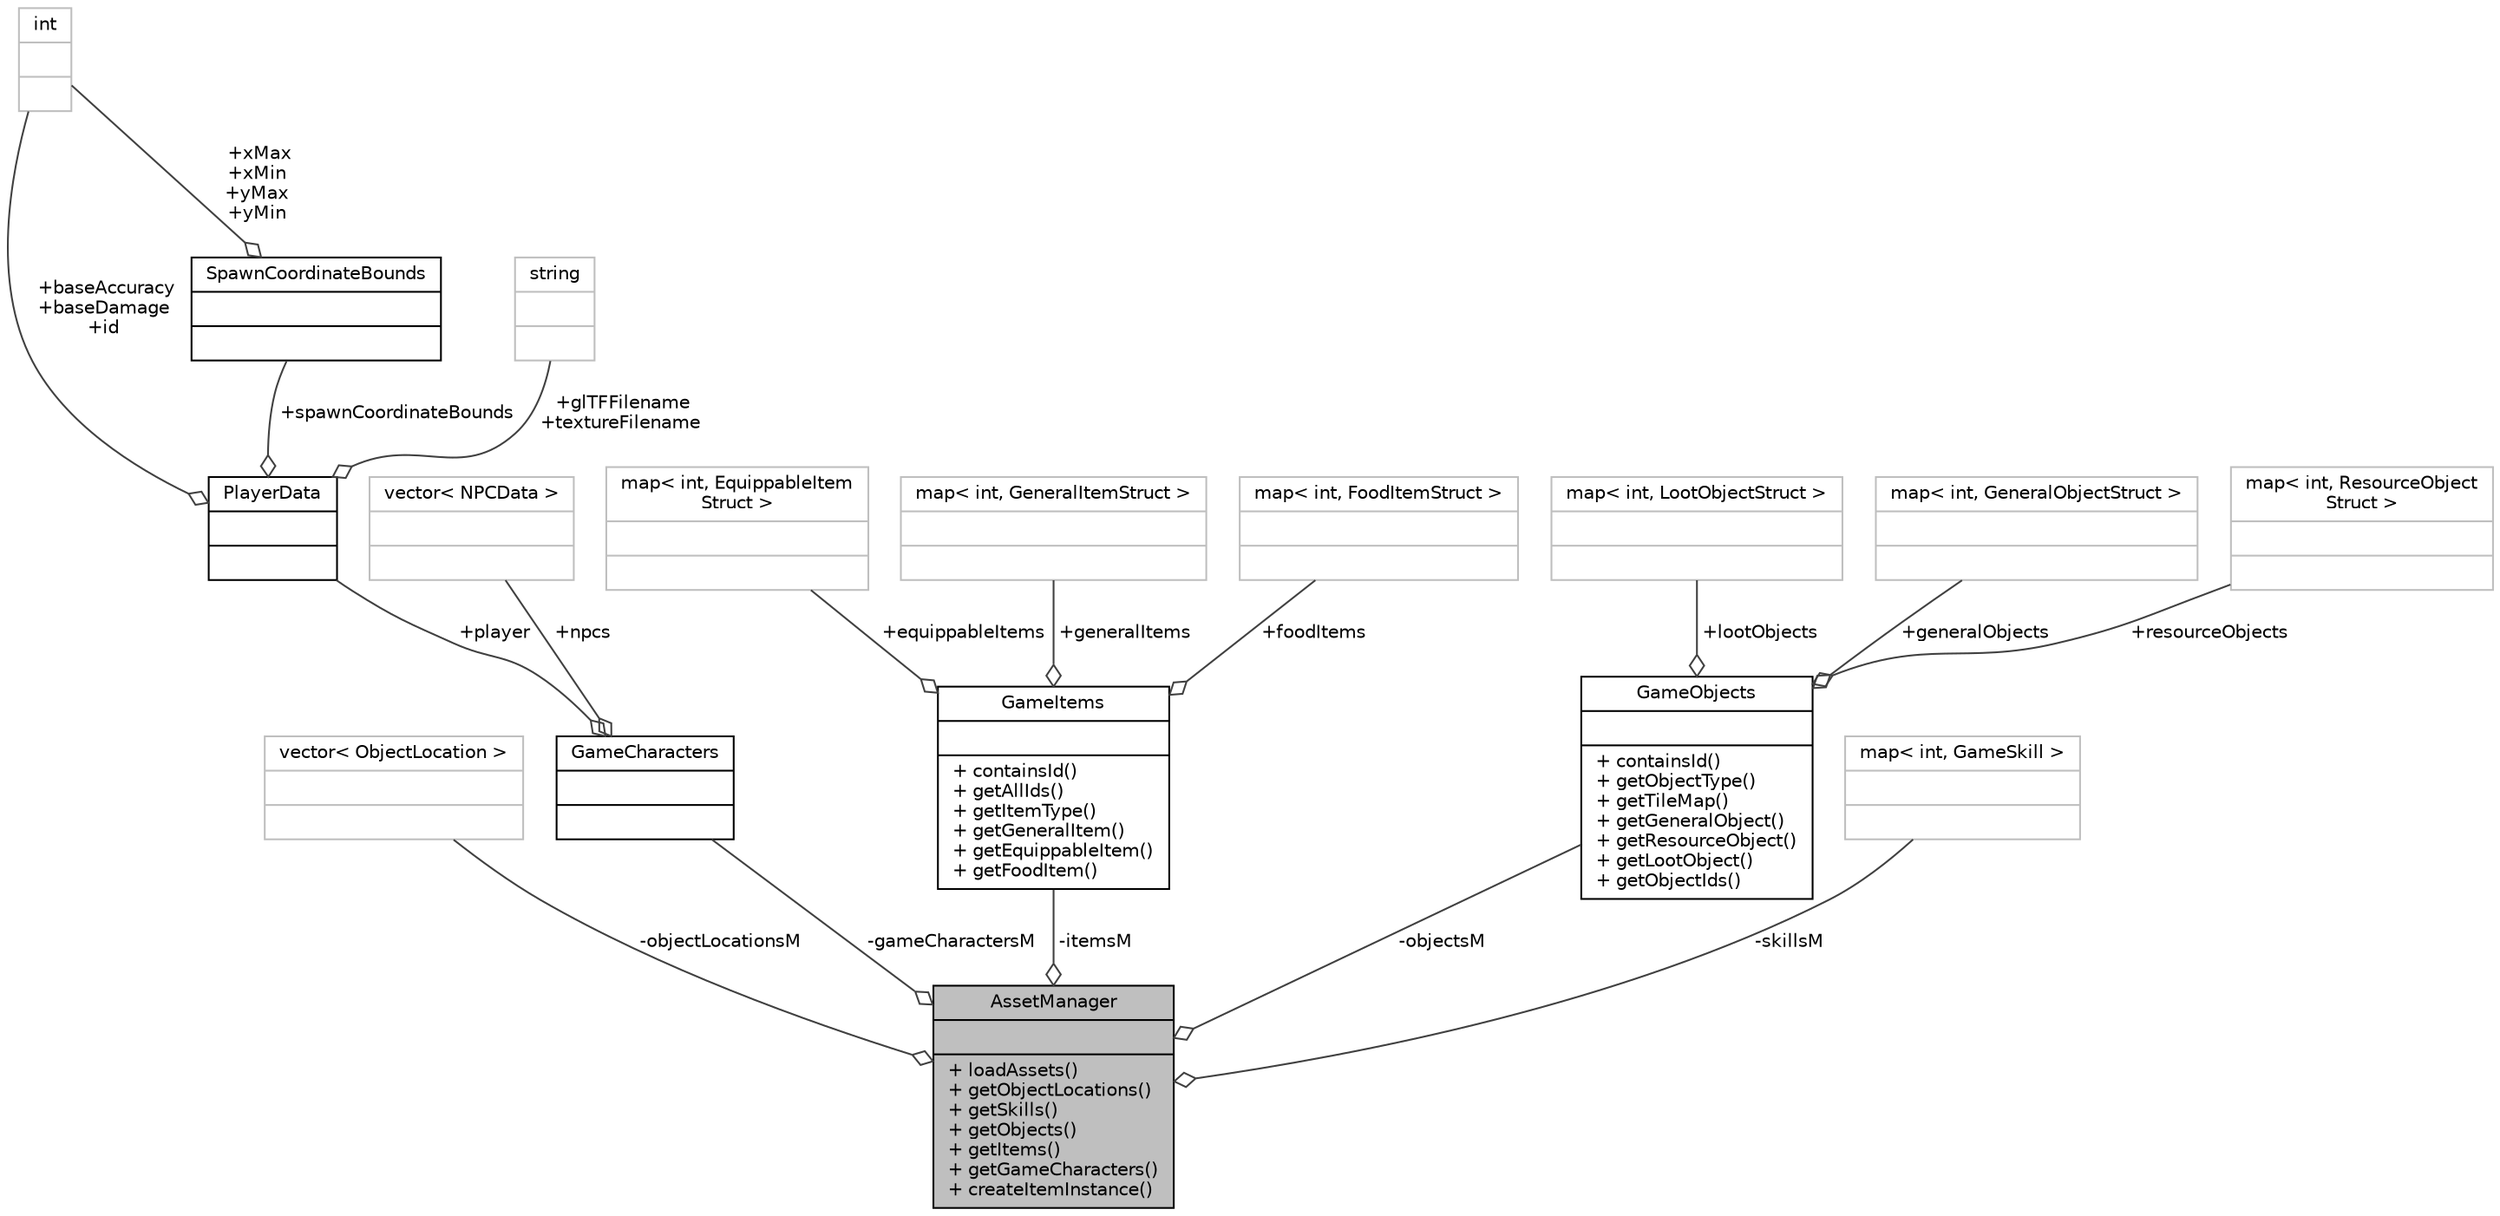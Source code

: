 digraph "AssetManager"
{
 // LATEX_PDF_SIZE
  edge [fontname="Helvetica",fontsize="10",labelfontname="Helvetica",labelfontsize="10"];
  node [fontname="Helvetica",fontsize="10",shape=record];
  Node1 [label="{AssetManager\n||+ loadAssets()\l+ getObjectLocations()\l+ getSkills()\l+ getObjects()\l+ getItems()\l+ getGameCharacters()\l+ createItemInstance()\l}",height=0.2,width=0.4,color="black", fillcolor="grey75", style="filled", fontcolor="black",tooltip="Holds definitions to all the items, objects and skills in the game. This class is used to fetch the d..."];
  Node2 -> Node1 [color="grey25",fontsize="10",style="solid",label=" -objectLocationsM" ,arrowhead="odiamond",fontname="Helvetica"];
  Node2 [label="{vector\< ObjectLocation \>\n||}",height=0.2,width=0.4,color="grey75", fillcolor="white", style="filled",tooltip=" "];
  Node3 -> Node1 [color="grey25",fontsize="10",style="solid",label=" -gameCharactersM" ,arrowhead="odiamond",fontname="Helvetica"];
  Node3 [label="{GameCharacters\n||}",height=0.2,width=0.4,color="black", fillcolor="white", style="filled",URL="$structGameCharacters.html",tooltip="Contains all the character data. This is used to load character assets into memory and spawn characte..."];
  Node4 -> Node3 [color="grey25",fontsize="10",style="solid",label=" +player" ,arrowhead="odiamond",fontname="Helvetica"];
  Node4 [label="{PlayerData\n||}",height=0.2,width=0.4,color="black", fillcolor="white", style="filled",URL="$structPlayerData.html",tooltip="Contains all the player data. This is used to load player assets into memory and spawn players on the..."];
  Node5 -> Node4 [color="grey25",fontsize="10",style="solid",label=" +baseAccuracy\n+baseDamage\n+id" ,arrowhead="odiamond",fontname="Helvetica"];
  Node5 [label="{int\n||}",height=0.2,width=0.4,color="grey75", fillcolor="white", style="filled",tooltip=" "];
  Node6 -> Node4 [color="grey25",fontsize="10",style="solid",label=" +glTFFilename\n+textureFilename" ,arrowhead="odiamond",fontname="Helvetica"];
  Node6 [label="{string\n||}",height=0.2,width=0.4,color="grey75", fillcolor="white", style="filled",tooltip=" "];
  Node7 -> Node4 [color="grey25",fontsize="10",style="solid",label=" +spawnCoordinateBounds" ,arrowhead="odiamond",fontname="Helvetica"];
  Node7 [label="{SpawnCoordinateBounds\n||}",height=0.2,width=0.4,color="black", fillcolor="white", style="filled",URL="$structSpawnCoordinateBounds.html",tooltip="Contains the spawn coordinate bounds for a character."];
  Node5 -> Node7 [color="grey25",fontsize="10",style="solid",label=" +xMax\n+xMin\n+yMax\n+yMin" ,arrowhead="odiamond",fontname="Helvetica"];
  Node8 -> Node3 [color="grey25",fontsize="10",style="solid",label=" +npcs" ,arrowhead="odiamond",fontname="Helvetica"];
  Node8 [label="{vector\< NPCData \>\n||}",height=0.2,width=0.4,color="grey75", fillcolor="white", style="filled",tooltip=" "];
  Node9 -> Node1 [color="grey25",fontsize="10",style="solid",label=" -itemsM" ,arrowhead="odiamond",fontname="Helvetica"];
  Node9 [label="{GameItems\n||+ containsId()\l+ getAllIds()\l+ getItemType()\l+ getGeneralItem()\l+ getEquippableItem()\l+ getFoodItem()\l}",height=0.2,width=0.4,color="black", fillcolor="white", style="filled",URL="$structGameItems.html",tooltip="Contains all the item data in the game. This is used to load item assets into memory and create item ..."];
  Node10 -> Node9 [color="grey25",fontsize="10",style="solid",label=" +equippableItems" ,arrowhead="odiamond",fontname="Helvetica"];
  Node10 [label="{map\< int, EquippableItem\lStruct \>\n||}",height=0.2,width=0.4,color="grey75", fillcolor="white", style="filled",tooltip=" "];
  Node11 -> Node9 [color="grey25",fontsize="10",style="solid",label=" +generalItems" ,arrowhead="odiamond",fontname="Helvetica"];
  Node11 [label="{map\< int, GeneralItemStruct \>\n||}",height=0.2,width=0.4,color="grey75", fillcolor="white", style="filled",tooltip=" "];
  Node12 -> Node9 [color="grey25",fontsize="10",style="solid",label=" +foodItems" ,arrowhead="odiamond",fontname="Helvetica"];
  Node12 [label="{map\< int, FoodItemStruct \>\n||}",height=0.2,width=0.4,color="grey75", fillcolor="white", style="filled",tooltip=" "];
  Node13 -> Node1 [color="grey25",fontsize="10",style="solid",label=" -objectsM" ,arrowhead="odiamond",fontname="Helvetica"];
  Node13 [label="{GameObjects\n||+ containsId()\l+ getObjectType()\l+ getTileMap()\l+ getGeneralObject()\l+ getResourceObject()\l+ getLootObject()\l+ getObjectIds()\l}",height=0.2,width=0.4,color="black", fillcolor="white", style="filled",URL="$structGameObjects.html",tooltip="Contains all the objects defined in the objects.json file."];
  Node14 -> Node13 [color="grey25",fontsize="10",style="solid",label=" +lootObjects" ,arrowhead="odiamond",fontname="Helvetica"];
  Node14 [label="{map\< int, LootObjectStruct \>\n||}",height=0.2,width=0.4,color="grey75", fillcolor="white", style="filled",tooltip=" "];
  Node15 -> Node13 [color="grey25",fontsize="10",style="solid",label=" +generalObjects" ,arrowhead="odiamond",fontname="Helvetica"];
  Node15 [label="{map\< int, GeneralObjectStruct \>\n||}",height=0.2,width=0.4,color="grey75", fillcolor="white", style="filled",tooltip=" "];
  Node16 -> Node13 [color="grey25",fontsize="10",style="solid",label=" +resourceObjects" ,arrowhead="odiamond",fontname="Helvetica"];
  Node16 [label="{map\< int, ResourceObject\lStruct \>\n||}",height=0.2,width=0.4,color="grey75", fillcolor="white", style="filled",tooltip=" "];
  Node17 -> Node1 [color="grey25",fontsize="10",style="solid",label=" -skillsM" ,arrowhead="odiamond",fontname="Helvetica"];
  Node17 [label="{map\< int, GameSkill \>\n||}",height=0.2,width=0.4,color="grey75", fillcolor="white", style="filled",tooltip=" "];
}
